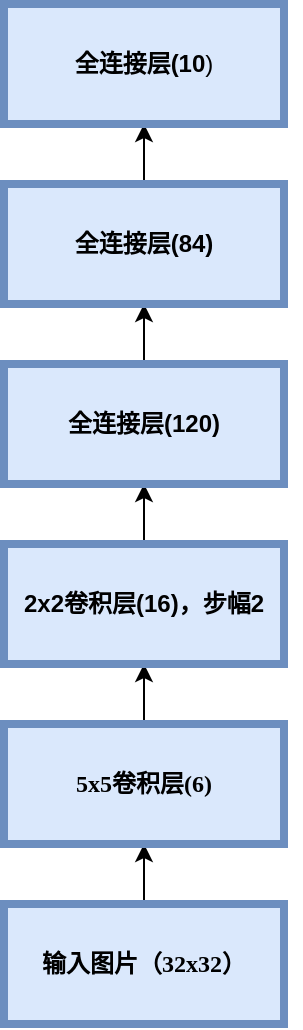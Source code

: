 <mxfile version="22.0.0" type="github">
  <diagram name="Page-1" id="KMy-Kuei3qs2d9idpWOK">
    <mxGraphModel dx="823" dy="615" grid="1" gridSize="10" guides="1" tooltips="1" connect="1" arrows="1" fold="1" page="1" pageScale="1" pageWidth="850" pageHeight="1100" math="0" shadow="0">
      <root>
        <mxCell id="0" />
        <mxCell id="1" parent="0" />
        <mxCell id="Hh3yECKm_8lA59RdYcVH-3" value="" style="edgeStyle=orthogonalEdgeStyle;rounded=0;orthogonalLoop=1;jettySize=auto;html=1;" parent="1" source="Hh3yECKm_8lA59RdYcVH-1" target="Hh3yECKm_8lA59RdYcVH-2" edge="1">
          <mxGeometry relative="1" as="geometry" />
        </mxCell>
        <mxCell id="7hbjLSity0dNd4ZwKyuF-2" style="edgeStyle=orthogonalEdgeStyle;rounded=0;orthogonalLoop=1;jettySize=auto;html=1;exitX=1;exitY=0.5;exitDx=0;exitDy=0;" edge="1" parent="1" source="Hh3yECKm_8lA59RdYcVH-1">
          <mxGeometry relative="1" as="geometry">
            <mxPoint x="310" y="500" as="targetPoint" />
          </mxGeometry>
        </mxCell>
        <mxCell id="Hh3yECKm_8lA59RdYcVH-1" value="&lt;font face=&quot;Times New Roman&quot;&gt;&lt;b&gt;输入图片（32x32）&lt;/b&gt;&lt;/font&gt;" style="rounded=0;whiteSpace=wrap;html=1;strokeWidth=4;fillColor=#dae8fc;strokeColor=#6c8ebf;" parent="1" vertex="1">
          <mxGeometry x="180" y="480" width="140" height="60" as="geometry" />
        </mxCell>
        <mxCell id="Hh3yECKm_8lA59RdYcVH-5" value="" style="edgeStyle=orthogonalEdgeStyle;rounded=0;orthogonalLoop=1;jettySize=auto;html=1;" parent="1" source="Hh3yECKm_8lA59RdYcVH-2" target="Hh3yECKm_8lA59RdYcVH-4" edge="1">
          <mxGeometry relative="1" as="geometry" />
        </mxCell>
        <mxCell id="Hh3yECKm_8lA59RdYcVH-2" value="&lt;font face=&quot;Times New Roman&quot;&gt;&lt;b&gt;5x5卷积层(6)&lt;/b&gt;&lt;/font&gt;" style="rounded=0;whiteSpace=wrap;html=1;strokeWidth=4;fillColor=#dae8fc;strokeColor=#6c8ebf;" parent="1" vertex="1">
          <mxGeometry x="180" y="390" width="140" height="60" as="geometry" />
        </mxCell>
        <mxCell id="7hbjLSity0dNd4ZwKyuF-4" value="" style="edgeStyle=orthogonalEdgeStyle;rounded=0;orthogonalLoop=1;jettySize=auto;html=1;" edge="1" parent="1" source="Hh3yECKm_8lA59RdYcVH-4" target="7hbjLSity0dNd4ZwKyuF-3">
          <mxGeometry relative="1" as="geometry" />
        </mxCell>
        <mxCell id="Hh3yECKm_8lA59RdYcVH-4" value="&lt;b&gt;2x2卷积层(16)，步幅2&lt;/b&gt;" style="rounded=0;whiteSpace=wrap;html=1;strokeWidth=4;fillColor=#dae8fc;strokeColor=#6c8ebf;" parent="1" vertex="1">
          <mxGeometry x="180" y="300" width="140" height="60" as="geometry" />
        </mxCell>
        <mxCell id="7hbjLSity0dNd4ZwKyuF-6" value="" style="edgeStyle=orthogonalEdgeStyle;rounded=0;orthogonalLoop=1;jettySize=auto;html=1;" edge="1" parent="1" source="7hbjLSity0dNd4ZwKyuF-3" target="7hbjLSity0dNd4ZwKyuF-5">
          <mxGeometry relative="1" as="geometry" />
        </mxCell>
        <mxCell id="7hbjLSity0dNd4ZwKyuF-3" value="&lt;b&gt;全连接层(120)&lt;/b&gt;" style="rounded=0;whiteSpace=wrap;html=1;strokeWidth=4;fillColor=#dae8fc;strokeColor=#6c8ebf;" vertex="1" parent="1">
          <mxGeometry x="180" y="210" width="140" height="60" as="geometry" />
        </mxCell>
        <mxCell id="7hbjLSity0dNd4ZwKyuF-8" value="" style="edgeStyle=orthogonalEdgeStyle;rounded=0;orthogonalLoop=1;jettySize=auto;html=1;" edge="1" parent="1" source="7hbjLSity0dNd4ZwKyuF-5" target="7hbjLSity0dNd4ZwKyuF-7">
          <mxGeometry relative="1" as="geometry" />
        </mxCell>
        <mxCell id="7hbjLSity0dNd4ZwKyuF-5" value="&lt;b&gt;全连接层(84)&lt;/b&gt;" style="rounded=0;whiteSpace=wrap;html=1;strokeWidth=4;fillColor=#dae8fc;strokeColor=#6c8ebf;" vertex="1" parent="1">
          <mxGeometry x="180" y="120" width="140" height="60" as="geometry" />
        </mxCell>
        <mxCell id="7hbjLSity0dNd4ZwKyuF-7" value="&lt;b&gt;全连接层(10&lt;/b&gt;)" style="rounded=0;whiteSpace=wrap;html=1;strokeWidth=4;fillColor=#dae8fc;strokeColor=#6c8ebf;" vertex="1" parent="1">
          <mxGeometry x="180" y="30" width="140" height="60" as="geometry" />
        </mxCell>
      </root>
    </mxGraphModel>
  </diagram>
</mxfile>
